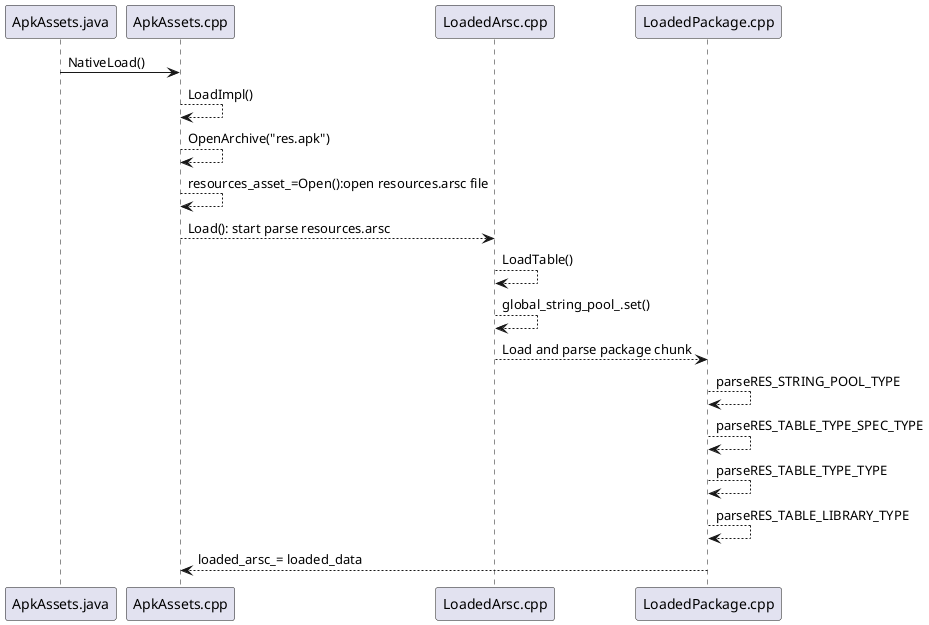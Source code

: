 @startuml
ApkAssets.java -> ApkAssets.cpp: NativeLoad()
ApkAssets.cpp --> ApkAssets.cpp: LoadImpl()

ApkAssets.cpp --> ApkAssets.cpp: OpenArchive("res.apk")

ApkAssets.cpp --> ApkAssets.cpp: resources_asset_=Open():open resources.arsc file

ApkAssets.cpp --> LoadedArsc.cpp: Load(): start parse resources.arsc

LoadedArsc.cpp --> LoadedArsc.cpp: LoadTable()
LoadedArsc.cpp --> LoadedArsc.cpp: global_string_pool_.set()
LoadedArsc.cpp --> LoadedPackage.cpp: Load and parse package chunk
LoadedPackage.cpp --> LoadedPackage.cpp: parseRES_STRING_POOL_TYPE
LoadedPackage.cpp --> LoadedPackage.cpp: parseRES_TABLE_TYPE_SPEC_TYPE
LoadedPackage.cpp --> LoadedPackage.cpp: parseRES_TABLE_TYPE_TYPE
LoadedPackage.cpp --> LoadedPackage.cpp: parseRES_TABLE_LIBRARY_TYPE

LoadedPackage.cpp --> ApkAssets.cpp: loaded_arsc_= loaded_data
@enduml